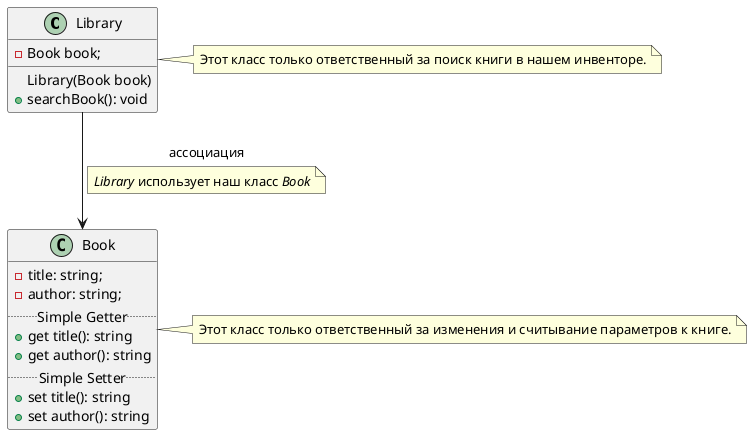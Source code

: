 @startuml

class Library {
    - Book book;

    Library(Book book)
    + searchBook(): void
}

class Book {
    - title: string;
    - author: string;
    .. Simple Getter ..
    + get title(): string
    + get author(): string
    .. Simple Setter ..
    + set title(): string
    + set author(): string
}

note right of Library
    Этот класс только ответственный за поиск книги в нашем инвенторе.
end note

note right of Book
    Этот класс только ответственный за изменения и считывание параметров к книге.
end note

Library --> Book : ассоциация
note on link: <i>Library</i> использует наш класс <i>Book</i>

@enduml